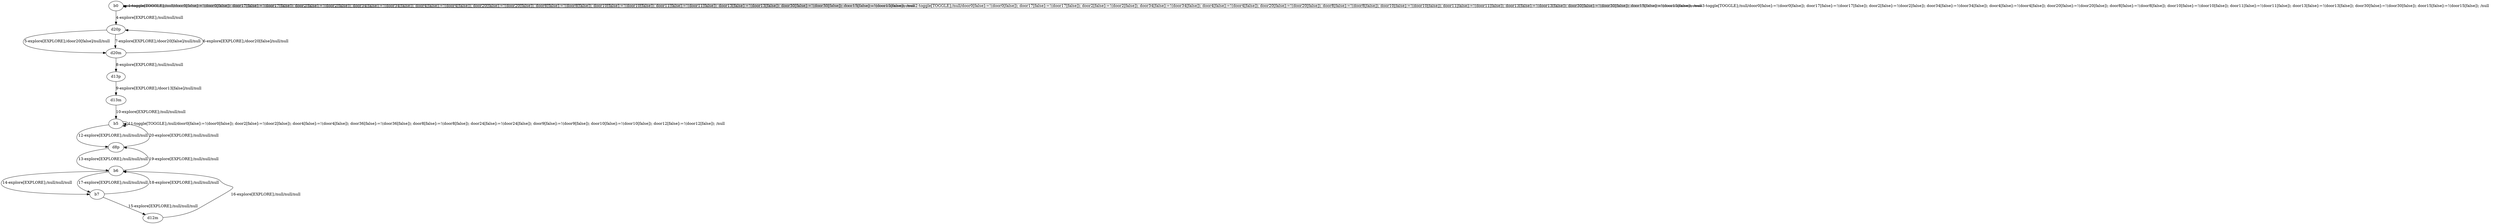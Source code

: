 # Total number of goals covered by this test: 1
# d8p --> b6

digraph g {
"b0" -> "b0" [label = "1-toggle[TOGGLE];/null/door0[false]:=!(door0[false]); door17[false]:=!(door17[false]); door2[false]:=!(door2[false]); door34[false]:=!(door34[false]); door4[false]:=!(door4[false]); door20[false]:=!(door20[false]); door8[false]:=!(door8[false]); door10[false]:=!(door10[false]); door11[false]:=!(door11[false]); door13[false]:=!(door13[false]); door30[false]:=!(door30[false]); door15[false]:=!(door15[false]); /null"];
"b0" -> "b0" [label = "2-toggle[TOGGLE];/null/door0[false]:=!(door0[false]); door17[false]:=!(door17[false]); door2[false]:=!(door2[false]); door34[false]:=!(door34[false]); door4[false]:=!(door4[false]); door20[false]:=!(door20[false]); door8[false]:=!(door8[false]); door10[false]:=!(door10[false]); door11[false]:=!(door11[false]); door13[false]:=!(door13[false]); door30[false]:=!(door30[false]); door15[false]:=!(door15[false]); /null"];
"b0" -> "b0" [label = "3-toggle[TOGGLE];/null/door0[false]:=!(door0[false]); door17[false]:=!(door17[false]); door2[false]:=!(door2[false]); door34[false]:=!(door34[false]); door4[false]:=!(door4[false]); door20[false]:=!(door20[false]); door8[false]:=!(door8[false]); door10[false]:=!(door10[false]); door11[false]:=!(door11[false]); door13[false]:=!(door13[false]); door30[false]:=!(door30[false]); door15[false]:=!(door15[false]); /null"];
"b0" -> "d20p" [label = "4-explore[EXPLORE];/null/null/null"];
"d20p" -> "d20m" [label = "5-explore[EXPLORE];/door20[false]/null/null"];
"d20m" -> "d20p" [label = "6-explore[EXPLORE];/door20[false]/null/null"];
"d20p" -> "d20m" [label = "7-explore[EXPLORE];/door20[false]/null/null"];
"d20m" -> "d13p" [label = "8-explore[EXPLORE];/null/null/null"];
"d13p" -> "d13m" [label = "9-explore[EXPLORE];/door13[false]/null/null"];
"d13m" -> "b5" [label = "10-explore[EXPLORE];/null/null/null"];
"b5" -> "b5" [label = "11-toggle[TOGGLE];/null/door0[false]:=!(door0[false]); door2[false]:=!(door2[false]); door4[false]:=!(door4[false]); door36[false]:=!(door36[false]); door8[false]:=!(door8[false]); door24[false]:=!(door24[false]); door9[false]:=!(door9[false]); door10[false]:=!(door10[false]); door12[false]:=!(door12[false]); /null"];
"b5" -> "d8p" [label = "12-explore[EXPLORE];/null/null/null"];
"d8p" -> "b6" [label = "13-explore[EXPLORE];/null/null/null"];
"b6" -> "b7" [label = "14-explore[EXPLORE];/null/null/null"];
"b7" -> "d12m" [label = "15-explore[EXPLORE];/null/null/null"];
"d12m" -> "b6" [label = "16-explore[EXPLORE];/null/null/null"];
"b6" -> "b7" [label = "17-explore[EXPLORE];/null/null/null"];
"b7" -> "b6" [label = "18-explore[EXPLORE];/null/null/null"];
"b6" -> "d8p" [label = "19-explore[EXPLORE];/null/null/null"];
"d8p" -> "b5" [label = "20-explore[EXPLORE];/null/null/null"];
}
